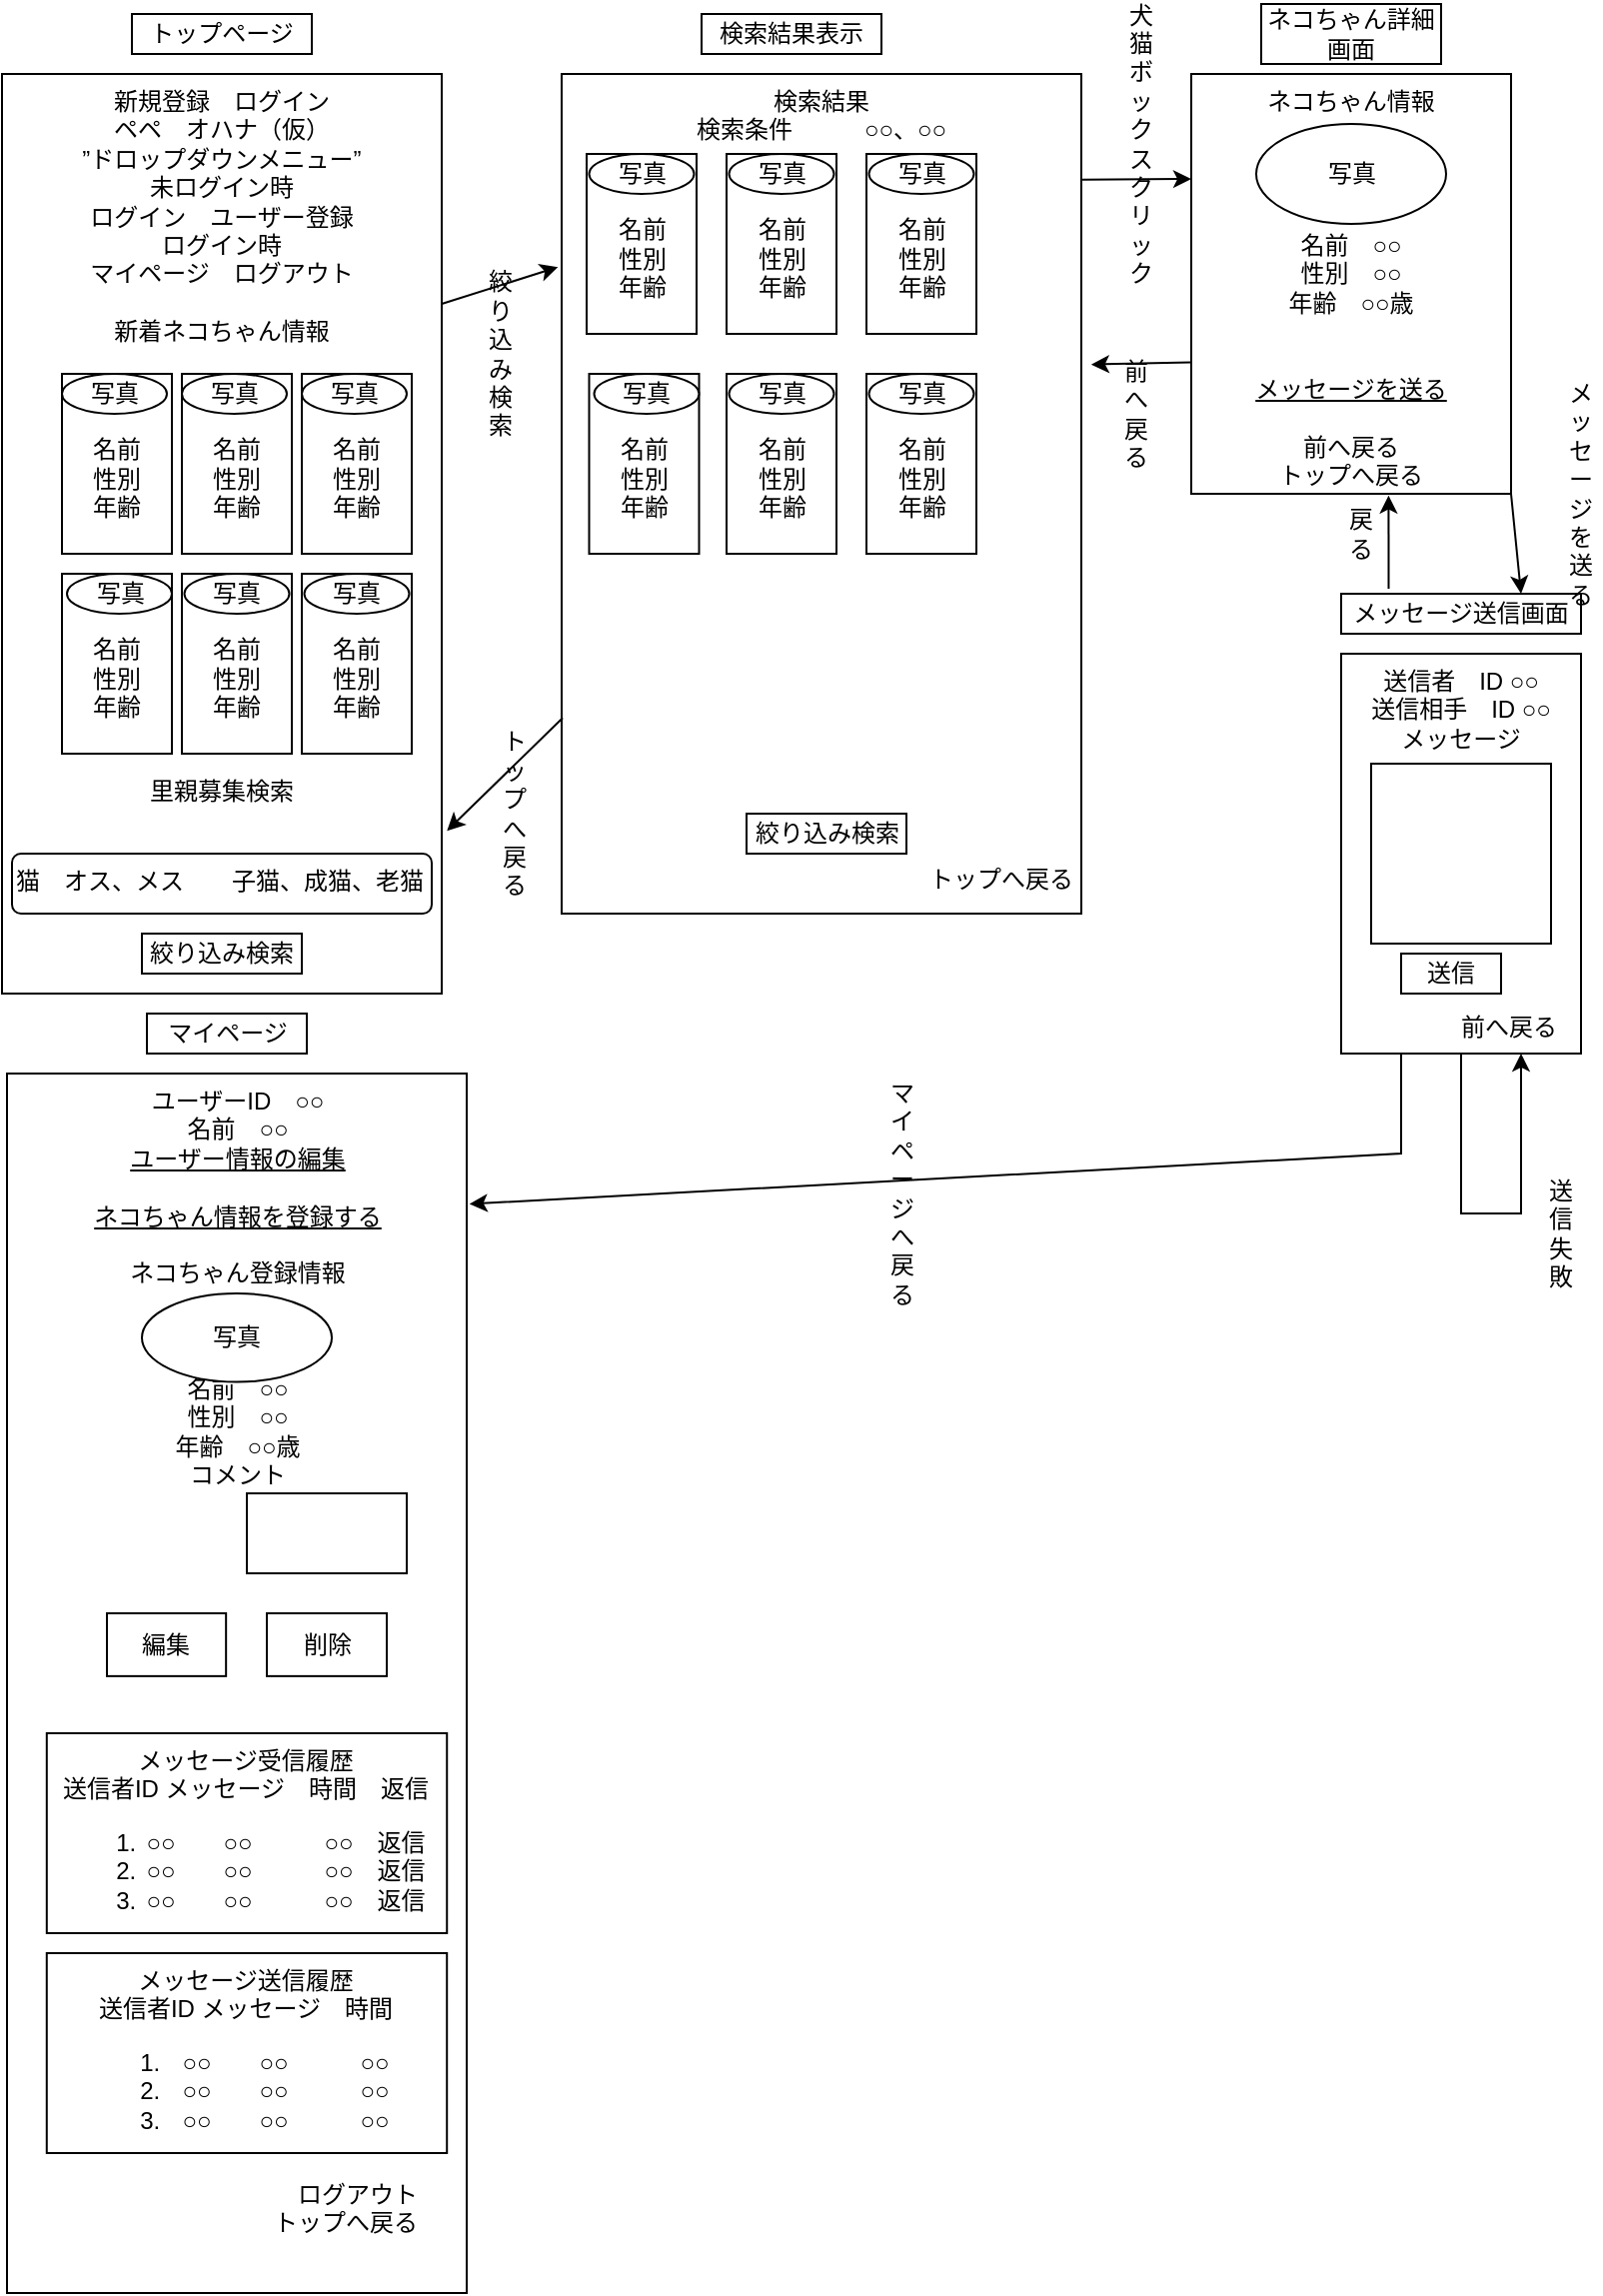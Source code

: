 <mxfile version="21.8.2" type="device">
  <diagram name="ページ1" id="5l7QdveWqn6ocP1i995m">
    <mxGraphModel dx="864" dy="516" grid="1" gridSize="10" guides="1" tooltips="1" connect="1" arrows="1" fold="1" page="1" pageScale="1" pageWidth="827" pageHeight="1169" math="0" shadow="0">
      <root>
        <mxCell id="0" />
        <mxCell id="1" parent="0" />
        <mxCell id="cRcnCIdVFR8t62NlRf-L-1" value="新規登録　ログイン&lt;br&gt;ペペ　オハナ（仮）&lt;br&gt;”ドロップダウンメニュー”&lt;br&gt;未ログイン時&lt;br&gt;ログイン　ユーザー登録&lt;br&gt;ログイン時&lt;br&gt;マイページ　ログアウト&lt;br&gt;&lt;br&gt;新着ネコちゃん情報&lt;br&gt;&lt;br&gt;&lt;br&gt;&lt;br&gt;&lt;br&gt;&lt;br&gt;&lt;br&gt;&lt;br&gt;&lt;br&gt;&lt;br&gt;&lt;br&gt;&lt;br&gt;&lt;br&gt;&lt;br&gt;&lt;br&gt;&lt;br&gt;里親募集検索" style="rounded=0;whiteSpace=wrap;html=1;verticalAlign=top;" parent="1" vertex="1">
          <mxGeometry x="20" y="50" width="220" height="460" as="geometry" />
        </mxCell>
        <mxCell id="cRcnCIdVFR8t62NlRf-L-19" value="トップページ" style="rounded=0;whiteSpace=wrap;html=1;" parent="1" vertex="1">
          <mxGeometry x="85" y="20" width="90" height="20" as="geometry" />
        </mxCell>
        <mxCell id="cRcnCIdVFR8t62NlRf-L-24" value="検索結果表示" style="rounded=0;whiteSpace=wrap;html=1;" parent="1" vertex="1">
          <mxGeometry x="370" y="20" width="90" height="20" as="geometry" />
        </mxCell>
        <mxCell id="cRcnCIdVFR8t62NlRf-L-25" value="猫　オス、メス　　子猫、成猫、老猫" style="rounded=1;whiteSpace=wrap;html=1;verticalAlign=top;align=left;" parent="1" vertex="1">
          <mxGeometry x="25" y="440" width="210" height="30" as="geometry" />
        </mxCell>
        <mxCell id="cRcnCIdVFR8t62NlRf-L-26" value="絞り込み検索" style="rounded=0;whiteSpace=wrap;html=1;" parent="1" vertex="1">
          <mxGeometry x="90" y="480" width="80" height="20" as="geometry" />
        </mxCell>
        <mxCell id="cRcnCIdVFR8t62NlRf-L-30" value="" style="group" parent="1" vertex="1" connectable="0">
          <mxGeometry x="50" y="200" width="55" height="90" as="geometry" />
        </mxCell>
        <mxCell id="cRcnCIdVFR8t62NlRf-L-28" value="&lt;br&gt;名前&lt;br&gt;性別&lt;br&gt;年齢" style="rounded=0;whiteSpace=wrap;html=1;" parent="cRcnCIdVFR8t62NlRf-L-30" vertex="1">
          <mxGeometry width="55" height="90" as="geometry" />
        </mxCell>
        <mxCell id="cRcnCIdVFR8t62NlRf-L-27" value="写真" style="ellipse;whiteSpace=wrap;html=1;" parent="cRcnCIdVFR8t62NlRf-L-30" vertex="1">
          <mxGeometry width="52.5" height="20" as="geometry" />
        </mxCell>
        <mxCell id="cRcnCIdVFR8t62NlRf-L-31" value="" style="group" parent="1" vertex="1" connectable="0">
          <mxGeometry x="170" y="200" width="55" height="90" as="geometry" />
        </mxCell>
        <mxCell id="cRcnCIdVFR8t62NlRf-L-32" value="&lt;br&gt;名前&lt;br&gt;性別&lt;br&gt;年齢" style="rounded=0;whiteSpace=wrap;html=1;" parent="cRcnCIdVFR8t62NlRf-L-31" vertex="1">
          <mxGeometry width="55" height="90" as="geometry" />
        </mxCell>
        <mxCell id="cRcnCIdVFR8t62NlRf-L-33" value="写真" style="ellipse;whiteSpace=wrap;html=1;" parent="cRcnCIdVFR8t62NlRf-L-31" vertex="1">
          <mxGeometry width="52.5" height="20" as="geometry" />
        </mxCell>
        <mxCell id="cRcnCIdVFR8t62NlRf-L-34" value="" style="group" parent="1" vertex="1" connectable="0">
          <mxGeometry x="170" y="300" width="55" height="90" as="geometry" />
        </mxCell>
        <mxCell id="cRcnCIdVFR8t62NlRf-L-35" value="&lt;br&gt;名前&lt;br&gt;性別&lt;br&gt;年齢" style="rounded=0;whiteSpace=wrap;html=1;" parent="cRcnCIdVFR8t62NlRf-L-34" vertex="1">
          <mxGeometry width="55" height="90" as="geometry" />
        </mxCell>
        <mxCell id="cRcnCIdVFR8t62NlRf-L-36" value="写真" style="ellipse;whiteSpace=wrap;html=1;" parent="cRcnCIdVFR8t62NlRf-L-34" vertex="1">
          <mxGeometry x="1.25" width="52.5" height="20" as="geometry" />
        </mxCell>
        <mxCell id="cRcnCIdVFR8t62NlRf-L-37" value="" style="group" parent="1" vertex="1" connectable="0">
          <mxGeometry x="110" y="200" width="55" height="90" as="geometry" />
        </mxCell>
        <mxCell id="cRcnCIdVFR8t62NlRf-L-38" value="&lt;br&gt;名前&lt;br&gt;性別&lt;br&gt;年齢" style="rounded=0;whiteSpace=wrap;html=1;" parent="cRcnCIdVFR8t62NlRf-L-37" vertex="1">
          <mxGeometry width="55" height="90" as="geometry" />
        </mxCell>
        <mxCell id="cRcnCIdVFR8t62NlRf-L-39" value="写真" style="ellipse;whiteSpace=wrap;html=1;" parent="cRcnCIdVFR8t62NlRf-L-37" vertex="1">
          <mxGeometry width="52.5" height="20" as="geometry" />
        </mxCell>
        <mxCell id="cRcnCIdVFR8t62NlRf-L-40" value="" style="group" parent="1" vertex="1" connectable="0">
          <mxGeometry x="50" y="300" width="55" height="90" as="geometry" />
        </mxCell>
        <mxCell id="cRcnCIdVFR8t62NlRf-L-41" value="&lt;br&gt;名前&lt;br&gt;性別&lt;br&gt;年齢" style="rounded=0;whiteSpace=wrap;html=1;" parent="cRcnCIdVFR8t62NlRf-L-40" vertex="1">
          <mxGeometry width="55" height="90" as="geometry" />
        </mxCell>
        <mxCell id="cRcnCIdVFR8t62NlRf-L-42" value="写真" style="ellipse;whiteSpace=wrap;html=1;" parent="cRcnCIdVFR8t62NlRf-L-40" vertex="1">
          <mxGeometry x="2.5" width="52.5" height="20" as="geometry" />
        </mxCell>
        <mxCell id="cRcnCIdVFR8t62NlRf-L-43" value="" style="group" parent="1" vertex="1" connectable="0">
          <mxGeometry x="110" y="300" width="55" height="90" as="geometry" />
        </mxCell>
        <mxCell id="cRcnCIdVFR8t62NlRf-L-44" value="&lt;br&gt;名前&lt;br&gt;性別&lt;br&gt;年齢" style="rounded=0;whiteSpace=wrap;html=1;" parent="cRcnCIdVFR8t62NlRf-L-43" vertex="1">
          <mxGeometry width="55" height="90" as="geometry" />
        </mxCell>
        <mxCell id="cRcnCIdVFR8t62NlRf-L-45" value="写真" style="ellipse;whiteSpace=wrap;html=1;" parent="cRcnCIdVFR8t62NlRf-L-43" vertex="1">
          <mxGeometry x="1.25" width="52.5" height="20" as="geometry" />
        </mxCell>
        <mxCell id="cRcnCIdVFR8t62NlRf-L-86" value="ネコちゃん詳細画面" style="rounded=0;whiteSpace=wrap;html=1;" parent="1" vertex="1">
          <mxGeometry x="650" y="15" width="90" height="30" as="geometry" />
        </mxCell>
        <mxCell id="cRcnCIdVFR8t62NlRf-L-96" value="" style="group" parent="1" vertex="1" connectable="0">
          <mxGeometry x="615" y="50" width="160" height="210" as="geometry" />
        </mxCell>
        <mxCell id="cRcnCIdVFR8t62NlRf-L-9" value="ネコちゃん情報&lt;br&gt;&lt;br&gt;&lt;br&gt;&lt;br&gt;&lt;br&gt;名前　○○&lt;br&gt;性別　○○&lt;br&gt;年齢　○○歳&lt;br&gt;&lt;br&gt;&lt;br&gt;&lt;u&gt;メッセージを送る&lt;/u&gt;&lt;br&gt;&lt;br&gt;前へ戻る&lt;br&gt;トップへ戻る" style="rounded=0;whiteSpace=wrap;html=1;verticalAlign=top;" parent="cRcnCIdVFR8t62NlRf-L-96" vertex="1">
          <mxGeometry width="160" height="210" as="geometry" />
        </mxCell>
        <mxCell id="cRcnCIdVFR8t62NlRf-L-87" value="写真" style="ellipse;whiteSpace=wrap;html=1;" parent="cRcnCIdVFR8t62NlRf-L-96" vertex="1">
          <mxGeometry x="32.5" y="25" width="95" height="50" as="geometry" />
        </mxCell>
        <mxCell id="cRcnCIdVFR8t62NlRf-L-114" value="絞り込み検索" style="rounded=0;whiteSpace=wrap;html=1;fillColor=none;strokeColor=none;" parent="1" vertex="1">
          <mxGeometry x="257.5" y="180" width="22.5" height="20" as="geometry" />
        </mxCell>
        <mxCell id="cRcnCIdVFR8t62NlRf-L-115" value="トップへ戻る" style="rounded=0;whiteSpace=wrap;html=1;fillColor=none;strokeColor=none;" parent="1" vertex="1">
          <mxGeometry x="264" y="410" width="25" height="20" as="geometry" />
        </mxCell>
        <mxCell id="cRcnCIdVFR8t62NlRf-L-117" value="犬猫ボックスクリック" style="rounded=0;whiteSpace=wrap;html=1;fillColor=none;strokeColor=none;" parent="1" vertex="1">
          <mxGeometry x="580" y="70" width="20" height="30" as="geometry" />
        </mxCell>
        <mxCell id="cRcnCIdVFR8t62NlRf-L-118" value="前へ戻る" style="rounded=0;whiteSpace=wrap;html=1;fillColor=none;strokeColor=none;" parent="1" vertex="1">
          <mxGeometry x="575" y="200" width="25" height="40" as="geometry" />
        </mxCell>
        <mxCell id="cRcnCIdVFR8t62NlRf-L-121" value="戻る" style="rounded=0;whiteSpace=wrap;html=1;fillColor=none;strokeColor=none;" parent="1" vertex="1">
          <mxGeometry x="690" y="270" width="20" height="20" as="geometry" />
        </mxCell>
        <mxCell id="TUVgvogGvI2CKYqyUXiJ-15" value="" style="group" parent="1" vertex="1" connectable="0">
          <mxGeometry x="300" y="50" width="260" height="420" as="geometry" />
        </mxCell>
        <mxCell id="cRcnCIdVFR8t62NlRf-L-4" value="検索結果&lt;br&gt;検索条件　　　○○、○○&lt;br&gt;&lt;br&gt;&lt;br&gt;&lt;br&gt;&lt;br&gt;&lt;br&gt;&lt;br&gt;&lt;br&gt;&lt;br&gt;&lt;br&gt;&lt;br&gt;&lt;br&gt;&lt;br&gt;&lt;br&gt;&lt;br&gt;&lt;br&gt;&lt;br&gt;&lt;br&gt;&lt;br&gt;&lt;br&gt;&lt;br&gt;&lt;br&gt;&lt;br&gt;&lt;br&gt;&lt;br&gt;&lt;br&gt;&lt;div style=&quot;text-align: left;&quot;&gt;　　　　　　　　　　　　　　　トップへ戻る&lt;/div&gt;" style="rounded=0;whiteSpace=wrap;html=1;verticalAlign=top;" parent="TUVgvogGvI2CKYqyUXiJ-15" vertex="1">
          <mxGeometry width="260" height="420" as="geometry" />
        </mxCell>
        <mxCell id="cRcnCIdVFR8t62NlRf-L-46" value="" style="group" parent="TUVgvogGvI2CKYqyUXiJ-15" vertex="1" connectable="0">
          <mxGeometry x="12.5" y="40" width="55" height="130" as="geometry" />
        </mxCell>
        <mxCell id="cRcnCIdVFR8t62NlRf-L-47" value="&lt;br&gt;名前&lt;br&gt;性別&lt;br&gt;年齢" style="rounded=0;whiteSpace=wrap;html=1;" parent="cRcnCIdVFR8t62NlRf-L-46" vertex="1">
          <mxGeometry width="55" height="90" as="geometry" />
        </mxCell>
        <mxCell id="cRcnCIdVFR8t62NlRf-L-48" value="写真" style="ellipse;whiteSpace=wrap;html=1;" parent="cRcnCIdVFR8t62NlRf-L-46" vertex="1">
          <mxGeometry x="1.25" width="52.5" height="20" as="geometry" />
        </mxCell>
        <mxCell id="cRcnCIdVFR8t62NlRf-L-50" value="" style="group" parent="TUVgvogGvI2CKYqyUXiJ-15" vertex="1" connectable="0">
          <mxGeometry x="152.5" y="40" width="55" height="90" as="geometry" />
        </mxCell>
        <mxCell id="cRcnCIdVFR8t62NlRf-L-51" value="&lt;br&gt;名前&lt;br&gt;性別&lt;br&gt;年齢" style="rounded=0;whiteSpace=wrap;html=1;" parent="cRcnCIdVFR8t62NlRf-L-50" vertex="1">
          <mxGeometry width="55" height="90" as="geometry" />
        </mxCell>
        <mxCell id="cRcnCIdVFR8t62NlRf-L-52" value="写真" style="ellipse;whiteSpace=wrap;html=1;" parent="cRcnCIdVFR8t62NlRf-L-50" vertex="1">
          <mxGeometry x="1.25" width="52.5" height="20" as="geometry" />
        </mxCell>
        <mxCell id="cRcnCIdVFR8t62NlRf-L-53" value="" style="group" parent="TUVgvogGvI2CKYqyUXiJ-15" vertex="1" connectable="0">
          <mxGeometry x="82.5" y="40" width="55" height="90" as="geometry" />
        </mxCell>
        <mxCell id="cRcnCIdVFR8t62NlRf-L-54" value="&lt;br&gt;名前&lt;br&gt;性別&lt;br&gt;年齢" style="rounded=0;whiteSpace=wrap;html=1;" parent="cRcnCIdVFR8t62NlRf-L-53" vertex="1">
          <mxGeometry width="55" height="90" as="geometry" />
        </mxCell>
        <mxCell id="cRcnCIdVFR8t62NlRf-L-55" value="写真" style="ellipse;whiteSpace=wrap;html=1;" parent="cRcnCIdVFR8t62NlRf-L-53" vertex="1">
          <mxGeometry x="1.25" width="52.5" height="20" as="geometry" />
        </mxCell>
        <mxCell id="cRcnCIdVFR8t62NlRf-L-56" value="" style="group" parent="TUVgvogGvI2CKYqyUXiJ-15" vertex="1" connectable="0">
          <mxGeometry x="13.75" y="150" width="55" height="90" as="geometry" />
        </mxCell>
        <mxCell id="cRcnCIdVFR8t62NlRf-L-57" value="&lt;br&gt;名前&lt;br&gt;性別&lt;br&gt;年齢" style="rounded=0;whiteSpace=wrap;html=1;" parent="cRcnCIdVFR8t62NlRf-L-56" vertex="1">
          <mxGeometry width="55" height="90" as="geometry" />
        </mxCell>
        <mxCell id="cRcnCIdVFR8t62NlRf-L-58" value="写真" style="ellipse;whiteSpace=wrap;html=1;" parent="cRcnCIdVFR8t62NlRf-L-56" vertex="1">
          <mxGeometry x="2.5" width="52.5" height="20" as="geometry" />
        </mxCell>
        <mxCell id="cRcnCIdVFR8t62NlRf-L-69" value="" style="group" parent="TUVgvogGvI2CKYqyUXiJ-15" vertex="1" connectable="0">
          <mxGeometry x="82.5" y="150" width="55" height="90" as="geometry" />
        </mxCell>
        <mxCell id="cRcnCIdVFR8t62NlRf-L-70" value="&lt;br&gt;名前&lt;br&gt;性別&lt;br&gt;年齢" style="rounded=0;whiteSpace=wrap;html=1;" parent="cRcnCIdVFR8t62NlRf-L-69" vertex="1">
          <mxGeometry width="55" height="90" as="geometry" />
        </mxCell>
        <mxCell id="cRcnCIdVFR8t62NlRf-L-71" value="写真" style="ellipse;whiteSpace=wrap;html=1;" parent="cRcnCIdVFR8t62NlRf-L-69" vertex="1">
          <mxGeometry x="1.25" width="52.5" height="20" as="geometry" />
        </mxCell>
        <mxCell id="cRcnCIdVFR8t62NlRf-L-72" value="" style="group" parent="TUVgvogGvI2CKYqyUXiJ-15" vertex="1" connectable="0">
          <mxGeometry x="152.5" y="150" width="55" height="90" as="geometry" />
        </mxCell>
        <mxCell id="cRcnCIdVFR8t62NlRf-L-73" value="&lt;br&gt;名前&lt;br&gt;性別&lt;br&gt;年齢" style="rounded=0;whiteSpace=wrap;html=1;" parent="cRcnCIdVFR8t62NlRf-L-72" vertex="1">
          <mxGeometry width="55" height="90" as="geometry" />
        </mxCell>
        <mxCell id="cRcnCIdVFR8t62NlRf-L-74" value="写真" style="ellipse;whiteSpace=wrap;html=1;" parent="cRcnCIdVFR8t62NlRf-L-72" vertex="1">
          <mxGeometry x="1.25" width="52.5" height="20" as="geometry" />
        </mxCell>
        <mxCell id="cRcnCIdVFR8t62NlRf-L-83" value="絞り込み検索" style="rounded=0;whiteSpace=wrap;html=1;" parent="TUVgvogGvI2CKYqyUXiJ-15" vertex="1">
          <mxGeometry x="92.5" y="370" width="80" height="20" as="geometry" />
        </mxCell>
        <mxCell id="h3qFTqK-qr5tWKLy94Pv-67" value="" style="group" parent="1" vertex="1" connectable="0">
          <mxGeometry x="690" y="310" width="120" height="230" as="geometry" />
        </mxCell>
        <mxCell id="h3qFTqK-qr5tWKLy94Pv-68" value="メッセージ送信画面" style="rounded=0;whiteSpace=wrap;html=1;" parent="h3qFTqK-qr5tWKLy94Pv-67" vertex="1">
          <mxGeometry width="120" height="20" as="geometry" />
        </mxCell>
        <mxCell id="h3qFTqK-qr5tWKLy94Pv-69" value="" style="group" parent="h3qFTqK-qr5tWKLy94Pv-67" vertex="1" connectable="0">
          <mxGeometry y="30" width="120" height="200" as="geometry" />
        </mxCell>
        <mxCell id="h3qFTqK-qr5tWKLy94Pv-70" value="送信者　ID ○○&lt;br&gt;送信相手　ID ○○&lt;br&gt;メッセージ&lt;br&gt;&lt;br&gt;&lt;br&gt;&lt;br&gt;&lt;br&gt;&lt;br&gt;&lt;br&gt;&lt;br&gt;&lt;br&gt;&lt;br&gt;　　　　前へ戻る" style="rounded=0;whiteSpace=wrap;html=1;verticalAlign=top;" parent="h3qFTqK-qr5tWKLy94Pv-69" vertex="1">
          <mxGeometry width="120" height="200" as="geometry" />
        </mxCell>
        <mxCell id="h3qFTqK-qr5tWKLy94Pv-71" value="" style="rounded=0;whiteSpace=wrap;html=1;" parent="h3qFTqK-qr5tWKLy94Pv-69" vertex="1">
          <mxGeometry x="15" y="55" width="90" height="90" as="geometry" />
        </mxCell>
        <mxCell id="h3qFTqK-qr5tWKLy94Pv-72" value="送信" style="rounded=0;whiteSpace=wrap;html=1;" parent="h3qFTqK-qr5tWKLy94Pv-69" vertex="1">
          <mxGeometry x="30" y="150" width="50" height="20" as="geometry" />
        </mxCell>
        <mxCell id="fOcxW8BvlJguZzoaRflR-26" value="" style="endArrow=classic;html=1;rounded=0;exitX=0.5;exitY=1;exitDx=0;exitDy=0;entryX=0.75;entryY=1;entryDx=0;entryDy=0;" parent="h3qFTqK-qr5tWKLy94Pv-69" source="h3qFTqK-qr5tWKLy94Pv-70" target="h3qFTqK-qr5tWKLy94Pv-70" edge="1">
          <mxGeometry width="50" height="50" relative="1" as="geometry">
            <mxPoint x="-300" y="180" as="sourcePoint" />
            <mxPoint x="120" y="310" as="targetPoint" />
            <Array as="points">
              <mxPoint x="60" y="280" />
              <mxPoint x="90" y="280" />
            </Array>
          </mxGeometry>
        </mxCell>
        <mxCell id="h3qFTqK-qr5tWKLy94Pv-74" value="" style="endArrow=classic;html=1;rounded=0;exitX=1;exitY=0.25;exitDx=0;exitDy=0;entryX=-0.007;entryY=0.23;entryDx=0;entryDy=0;entryPerimeter=0;" parent="1" source="cRcnCIdVFR8t62NlRf-L-1" target="cRcnCIdVFR8t62NlRf-L-4" edge="1">
          <mxGeometry width="50" height="50" relative="1" as="geometry">
            <mxPoint x="390" y="310" as="sourcePoint" />
            <mxPoint x="440" y="260" as="targetPoint" />
          </mxGeometry>
        </mxCell>
        <mxCell id="h3qFTqK-qr5tWKLy94Pv-75" value="" style="endArrow=classic;html=1;rounded=0;exitX=0.002;exitY=0.767;exitDx=0;exitDy=0;exitPerimeter=0;entryX=1.012;entryY=0.823;entryDx=0;entryDy=0;entryPerimeter=0;" parent="1" source="cRcnCIdVFR8t62NlRf-L-4" target="cRcnCIdVFR8t62NlRf-L-1" edge="1">
          <mxGeometry width="50" height="50" relative="1" as="geometry">
            <mxPoint x="390" y="310" as="sourcePoint" />
            <mxPoint x="440" y="260" as="targetPoint" />
          </mxGeometry>
        </mxCell>
        <mxCell id="h3qFTqK-qr5tWKLy94Pv-76" value="" style="endArrow=classic;html=1;rounded=0;entryX=0;entryY=0.25;entryDx=0;entryDy=0;exitX=1.002;exitY=0.126;exitDx=0;exitDy=0;exitPerimeter=0;" parent="1" source="cRcnCIdVFR8t62NlRf-L-4" target="cRcnCIdVFR8t62NlRf-L-9" edge="1">
          <mxGeometry width="50" height="50" relative="1" as="geometry">
            <mxPoint x="390" y="310" as="sourcePoint" />
            <mxPoint x="440" y="260" as="targetPoint" />
          </mxGeometry>
        </mxCell>
        <mxCell id="h3qFTqK-qr5tWKLy94Pv-77" value="" style="endArrow=classic;html=1;rounded=0;entryX=0.75;entryY=0;entryDx=0;entryDy=0;exitX=1;exitY=1;exitDx=0;exitDy=0;" parent="1" source="cRcnCIdVFR8t62NlRf-L-9" target="h3qFTqK-qr5tWKLy94Pv-68" edge="1">
          <mxGeometry width="50" height="50" relative="1" as="geometry">
            <mxPoint x="390" y="310" as="sourcePoint" />
            <mxPoint x="440" y="260" as="targetPoint" />
          </mxGeometry>
        </mxCell>
        <mxCell id="h3qFTqK-qr5tWKLy94Pv-78" value="" style="endArrow=classic;html=1;rounded=0;entryX=1.019;entryY=0.346;entryDx=0;entryDy=0;entryPerimeter=0;exitX=-0.001;exitY=0.687;exitDx=0;exitDy=0;exitPerimeter=0;" parent="1" source="cRcnCIdVFR8t62NlRf-L-9" target="cRcnCIdVFR8t62NlRf-L-4" edge="1">
          <mxGeometry width="50" height="50" relative="1" as="geometry">
            <mxPoint x="390" y="310" as="sourcePoint" />
            <mxPoint x="440" y="260" as="targetPoint" />
          </mxGeometry>
        </mxCell>
        <mxCell id="h3qFTqK-qr5tWKLy94Pv-79" value="" style="endArrow=classic;html=1;rounded=0;entryX=0.617;entryY=1.004;entryDx=0;entryDy=0;exitX=0.198;exitY=-0.122;exitDx=0;exitDy=0;exitPerimeter=0;entryPerimeter=0;" parent="1" source="h3qFTqK-qr5tWKLy94Pv-68" target="cRcnCIdVFR8t62NlRf-L-9" edge="1">
          <mxGeometry width="50" height="50" relative="1" as="geometry">
            <mxPoint x="390" y="420" as="sourcePoint" />
            <mxPoint x="440" y="370" as="targetPoint" />
          </mxGeometry>
        </mxCell>
        <mxCell id="h3qFTqK-qr5tWKLy94Pv-82" value="" style="endArrow=classic;html=1;rounded=0;exitX=0.25;exitY=1;exitDx=0;exitDy=0;entryX=1.006;entryY=0.107;entryDx=0;entryDy=0;entryPerimeter=0;" parent="1" source="h3qFTqK-qr5tWKLy94Pv-70" target="h3qFTqK-qr5tWKLy94Pv-90" edge="1">
          <mxGeometry width="50" height="50" relative="1" as="geometry">
            <mxPoint x="390" y="530" as="sourcePoint" />
            <mxPoint x="720" y="620" as="targetPoint" />
            <Array as="points">
              <mxPoint x="720" y="590" />
            </Array>
          </mxGeometry>
        </mxCell>
        <mxCell id="h3qFTqK-qr5tWKLy94Pv-84" value="メッセージを送る" style="rounded=0;whiteSpace=wrap;html=1;fillColor=none;strokeColor=none;" parent="1" vertex="1">
          <mxGeometry x="800" y="250" width="20" height="20" as="geometry" />
        </mxCell>
        <mxCell id="h3qFTqK-qr5tWKLy94Pv-87" value="" style="group" parent="1" vertex="1" connectable="0">
          <mxGeometry x="22.5" y="520" width="230" height="640" as="geometry" />
        </mxCell>
        <mxCell id="h3qFTqK-qr5tWKLy94Pv-88" value="マイページ" style="rounded=0;whiteSpace=wrap;html=1;" parent="h3qFTqK-qr5tWKLy94Pv-87" vertex="1">
          <mxGeometry x="70" width="80" height="20" as="geometry" />
        </mxCell>
        <mxCell id="h3qFTqK-qr5tWKLy94Pv-89" value="" style="group" parent="h3qFTqK-qr5tWKLy94Pv-87" vertex="1" connectable="0">
          <mxGeometry y="30" width="230" height="610" as="geometry" />
        </mxCell>
        <mxCell id="h3qFTqK-qr5tWKLy94Pv-90" value="ユーザーID　○○&lt;br&gt;名前　○○&lt;br&gt;&lt;u&gt;ユーザー情報の編集&lt;/u&gt;&lt;br&gt;&lt;br&gt;&lt;u&gt;ネコちゃん情報を登録する&lt;br&gt;&lt;/u&gt;&lt;br&gt;ネコちゃん登録情報&lt;br&gt;&lt;br&gt;&lt;br&gt;&lt;br&gt;名前　○○&lt;br&gt;性別　○○&lt;br&gt;年齢　○○歳&lt;br&gt;コメント　　　　&lt;br&gt;&lt;br&gt;&lt;br&gt;&lt;br&gt;&lt;span style=&quot;text-align: right; background-color: initial;&quot;&gt;&lt;br&gt;&lt;br&gt;&lt;br&gt;&lt;br&gt;&lt;br&gt;&lt;br&gt;&lt;br&gt;&lt;br&gt;&lt;br&gt;&lt;br&gt;&lt;br&gt;&lt;br&gt;&lt;br&gt;&lt;br&gt;&lt;br&gt;&lt;br&gt;&lt;br&gt;&lt;br&gt;&lt;br&gt;&lt;br&gt;&lt;br&gt;　　　　　　　　　　ログアウト&lt;/span&gt;&lt;br&gt;&lt;div style=&quot;text-align: right;&quot;&gt;トップへ戻る&lt;/div&gt;" style="rounded=0;whiteSpace=wrap;html=1;verticalAlign=top;" parent="h3qFTqK-qr5tWKLy94Pv-89" vertex="1">
          <mxGeometry width="230" height="610" as="geometry" />
        </mxCell>
        <mxCell id="h3qFTqK-qr5tWKLy94Pv-91" value="写真" style="ellipse;whiteSpace=wrap;html=1;" parent="h3qFTqK-qr5tWKLy94Pv-89" vertex="1">
          <mxGeometry x="67.5" y="110" width="95" height="44.29" as="geometry" />
        </mxCell>
        <mxCell id="h3qFTqK-qr5tWKLy94Pv-92" value="" style="rounded=0;whiteSpace=wrap;html=1;" parent="h3qFTqK-qr5tWKLy94Pv-89" vertex="1">
          <mxGeometry x="120" y="210" width="80" height="40" as="geometry" />
        </mxCell>
        <mxCell id="h3qFTqK-qr5tWKLy94Pv-93" value="編集" style="rounded=0;whiteSpace=wrap;html=1;" parent="h3qFTqK-qr5tWKLy94Pv-89" vertex="1">
          <mxGeometry x="50" y="270.004" width="59.58" height="31.429" as="geometry" />
        </mxCell>
        <mxCell id="h3qFTqK-qr5tWKLy94Pv-94" value="削除" style="rounded=0;whiteSpace=wrap;html=1;" parent="h3qFTqK-qr5tWKLy94Pv-89" vertex="1">
          <mxGeometry x="130" y="270.004" width="60" height="31.429" as="geometry" />
        </mxCell>
        <mxCell id="h3qFTqK-qr5tWKLy94Pv-95" value="メッセージ受信履歴&lt;br&gt;&lt;span style=&quot;background-color: initial;&quot;&gt;送信者ID メッセージ　時間　返信&lt;br&gt;&lt;ol&gt;&lt;li&gt;&lt;span style=&quot;background-color: initial;&quot;&gt;○○　　○○　　　○○　返信&lt;/span&gt;&lt;/li&gt;&lt;li style=&quot;border-color: var(--border-color);&quot;&gt;○○　　○○　　　○○　返信&lt;/li&gt;&lt;li style=&quot;border-color: var(--border-color);&quot;&gt;○○　　○○　　　○○　返信&lt;/li&gt;&lt;/ol&gt;&lt;/span&gt;&lt;div style=&quot;text-align: justify;&quot;&gt;&lt;/div&gt;" style="rounded=0;whiteSpace=wrap;html=1;verticalAlign=top;" parent="h3qFTqK-qr5tWKLy94Pv-89" vertex="1">
          <mxGeometry x="19.9" y="330" width="200.21" height="100" as="geometry" />
        </mxCell>
        <mxCell id="h3qFTqK-qr5tWKLy94Pv-96" value="メッセージ送信履歴&lt;br&gt;&lt;span style=&quot;background-color: initial;&quot;&gt;送信者ID メッセージ　時間　&lt;br&gt;&lt;ol&gt;&lt;li&gt;&lt;span style=&quot;background-color: initial;&quot;&gt;○○　　○○　　　○○　&lt;/span&gt;&lt;/li&gt;&lt;li style=&quot;border-color: var(--border-color);&quot;&gt;○○　　○○　　　○○　&lt;/li&gt;&lt;li style=&quot;border-color: var(--border-color);&quot;&gt;○○　　○○　　　○○　&lt;/li&gt;&lt;/ol&gt;&lt;/span&gt;&lt;div style=&quot;text-align: justify;&quot;&gt;&lt;/div&gt;" style="rounded=0;whiteSpace=wrap;html=1;verticalAlign=top;" parent="h3qFTqK-qr5tWKLy94Pv-89" vertex="1">
          <mxGeometry x="19.89" y="440" width="200.21" height="100" as="geometry" />
        </mxCell>
        <mxCell id="fOcxW8BvlJguZzoaRflR-25" value="送信失敗" style="rounded=0;whiteSpace=wrap;html=1;fillColor=none;strokeColor=none;" parent="1" vertex="1">
          <mxGeometry x="790" y="600" width="20" height="60" as="geometry" />
        </mxCell>
        <mxCell id="fOcxW8BvlJguZzoaRflR-29" value="マイページへ戻る" style="rounded=0;whiteSpace=wrap;html=1;fillColor=none;strokeColor=none;" parent="1" vertex="1">
          <mxGeometry x="460" y="600" width="21" height="20" as="geometry" />
        </mxCell>
      </root>
    </mxGraphModel>
  </diagram>
</mxfile>
